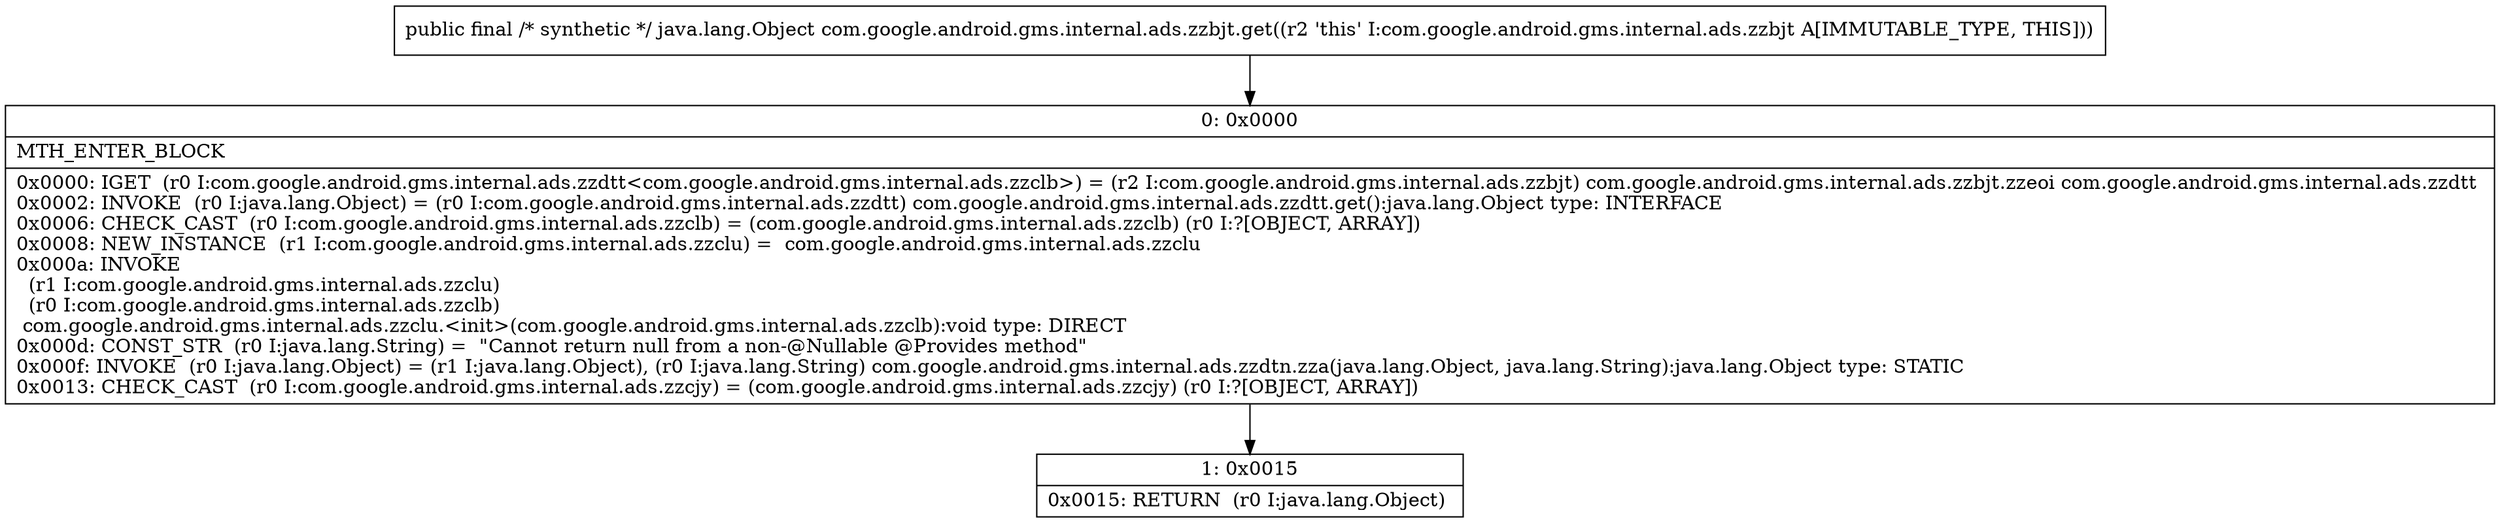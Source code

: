 digraph "CFG forcom.google.android.gms.internal.ads.zzbjt.get()Ljava\/lang\/Object;" {
Node_0 [shape=record,label="{0\:\ 0x0000|MTH_ENTER_BLOCK\l|0x0000: IGET  (r0 I:com.google.android.gms.internal.ads.zzdtt\<com.google.android.gms.internal.ads.zzclb\>) = (r2 I:com.google.android.gms.internal.ads.zzbjt) com.google.android.gms.internal.ads.zzbjt.zzeoi com.google.android.gms.internal.ads.zzdtt \l0x0002: INVOKE  (r0 I:java.lang.Object) = (r0 I:com.google.android.gms.internal.ads.zzdtt) com.google.android.gms.internal.ads.zzdtt.get():java.lang.Object type: INTERFACE \l0x0006: CHECK_CAST  (r0 I:com.google.android.gms.internal.ads.zzclb) = (com.google.android.gms.internal.ads.zzclb) (r0 I:?[OBJECT, ARRAY]) \l0x0008: NEW_INSTANCE  (r1 I:com.google.android.gms.internal.ads.zzclu) =  com.google.android.gms.internal.ads.zzclu \l0x000a: INVOKE  \l  (r1 I:com.google.android.gms.internal.ads.zzclu)\l  (r0 I:com.google.android.gms.internal.ads.zzclb)\l com.google.android.gms.internal.ads.zzclu.\<init\>(com.google.android.gms.internal.ads.zzclb):void type: DIRECT \l0x000d: CONST_STR  (r0 I:java.lang.String) =  \"Cannot return null from a non\-@Nullable @Provides method\" \l0x000f: INVOKE  (r0 I:java.lang.Object) = (r1 I:java.lang.Object), (r0 I:java.lang.String) com.google.android.gms.internal.ads.zzdtn.zza(java.lang.Object, java.lang.String):java.lang.Object type: STATIC \l0x0013: CHECK_CAST  (r0 I:com.google.android.gms.internal.ads.zzcjy) = (com.google.android.gms.internal.ads.zzcjy) (r0 I:?[OBJECT, ARRAY]) \l}"];
Node_1 [shape=record,label="{1\:\ 0x0015|0x0015: RETURN  (r0 I:java.lang.Object) \l}"];
MethodNode[shape=record,label="{public final \/* synthetic *\/ java.lang.Object com.google.android.gms.internal.ads.zzbjt.get((r2 'this' I:com.google.android.gms.internal.ads.zzbjt A[IMMUTABLE_TYPE, THIS])) }"];
MethodNode -> Node_0;
Node_0 -> Node_1;
}

